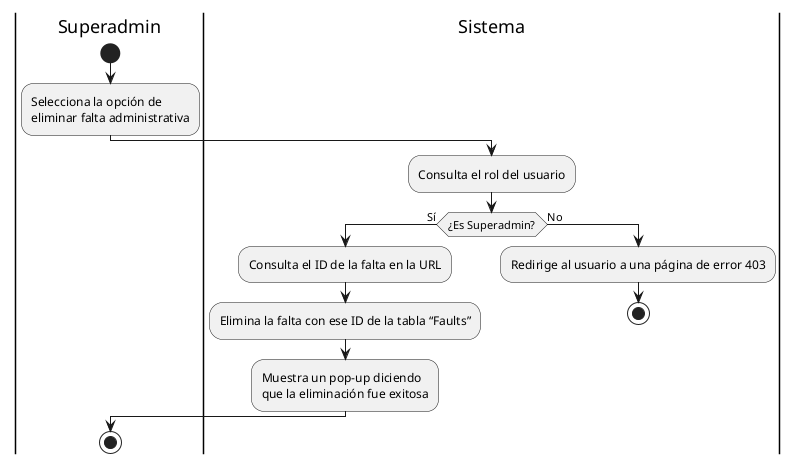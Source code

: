 @startuml
|Superadmin|
start
:Selecciona la opción de
eliminar falta administrativa;

|Sistema|
:Consulta el rol del usuario;
if (¿Es Superadmin?) then (Sí)
    :Consulta el ID de la falta en la URL;
    :Elimina la falta con ese ID de la tabla “Faults”;
    :Muestra un pop-up diciendo
    que la eliminación fue exitosa;
else (No)
    :Redirige al usuario a una página de error 403;
    stop
endif

|Superadmin|
stop
@enduml